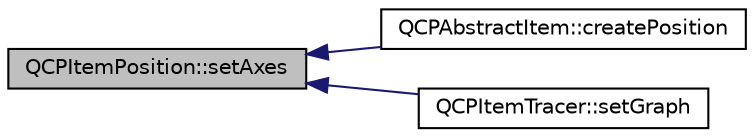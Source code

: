 digraph "QCPItemPosition::setAxes"
{
  edge [fontname="Helvetica",fontsize="10",labelfontname="Helvetica",labelfontsize="10"];
  node [fontname="Helvetica",fontsize="10",shape=record];
  rankdir="LR";
  Node128 [label="QCPItemPosition::setAxes",height=0.2,width=0.4,color="black", fillcolor="grey75", style="filled", fontcolor="black"];
  Node128 -> Node129 [dir="back",color="midnightblue",fontsize="10",style="solid",fontname="Helvetica"];
  Node129 [label="QCPAbstractItem::createPosition",height=0.2,width=0.4,color="black", fillcolor="white", style="filled",URL="$da/d6a/class_q_c_p_abstract_item.html#a75036d39c4d4e2e1a7dd145fff915d32"];
  Node128 -> Node130 [dir="back",color="midnightblue",fontsize="10",style="solid",fontname="Helvetica"];
  Node130 [label="QCPItemTracer::setGraph",height=0.2,width=0.4,color="black", fillcolor="white", style="filled",URL="$d9/da3/class_q_c_p_item_tracer.html#af5886f4ded8dd68cb4f3388f390790c0"];
}
